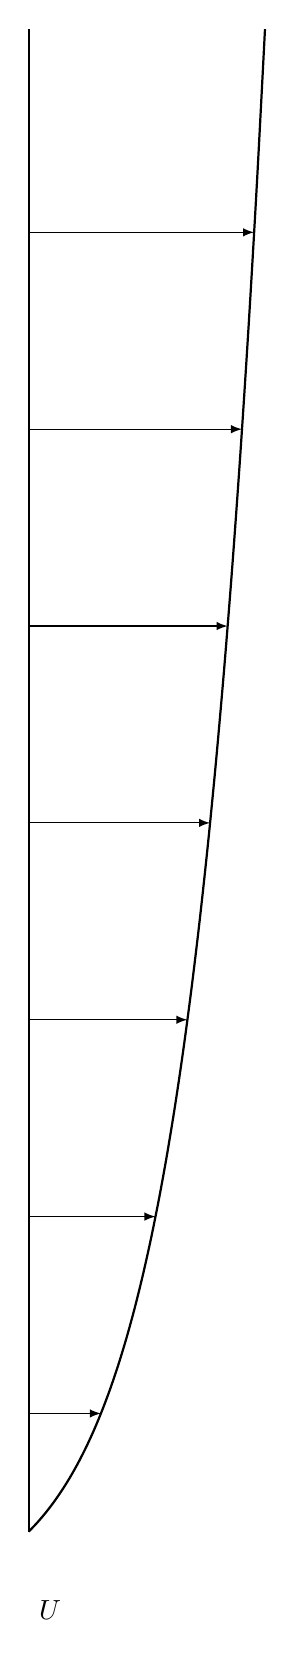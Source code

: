 % -*- root: ../shooting_method.tex -*-

\begin{tikzpicture} [domain=0:5,xscale=1,yscale=1]
\newcommand{\xmin}{0} \newcommand{\xmax}{3}
  % Velocity curve
  \draw [thick, black, smooth, domain=\xmin:\xmax, samples=30]
    plot(\x, {exp(\x)}) node[right,midway] {$U$};

  % Vertical line for velocity vectors start
  \draw [thick, black] (\xmin,{exp(\xmin)}) -- (\xmin,{exp(\xmax)});

  % Velocity vectors
  \foreach \y in {2.5,5,...,17.5} {
    \draw[-latex] (\xmin, \y) -- ({ln(\y)}, \y);
  }
\end{tikzpicture}

